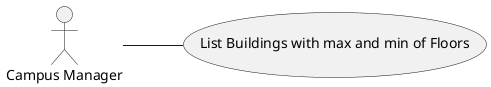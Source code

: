 @startuml

left to right direction

(List Buildings with max and min of Floors) as (x)

:Campus Manager: as CM

CM -- (x)

@enduml
